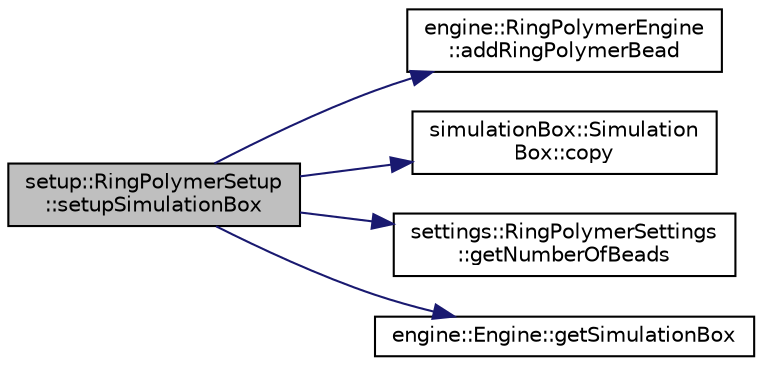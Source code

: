 digraph "setup::RingPolymerSetup::setupSimulationBox"
{
 // LATEX_PDF_SIZE
  edge [fontname="Helvetica",fontsize="10",labelfontname="Helvetica",labelfontsize="10"];
  node [fontname="Helvetica",fontsize="10",shape=record];
  rankdir="LR";
  Node1 [label="setup::RingPolymerSetup\l::setupSimulationBox",height=0.2,width=0.4,color="black", fillcolor="grey75", style="filled", fontcolor="black",tooltip="setup simulation box for ring polymer simulation"];
  Node1 -> Node2 [color="midnightblue",fontsize="10",style="solid",fontname="Helvetica"];
  Node2 [label="engine::RingPolymerEngine\l::addRingPolymerBead",height=0.2,width=0.4,color="black", fillcolor="white", style="filled",URL="$classengine_1_1RingPolymerEngine.html#a4c7cf6f3c53a768dd8f7989e607d9912",tooltip=" "];
  Node1 -> Node3 [color="midnightblue",fontsize="10",style="solid",fontname="Helvetica"];
  Node3 [label="simulationBox::Simulation\lBox::copy",height=0.2,width=0.4,color="black", fillcolor="white", style="filled",URL="$classsimulationBox_1_1SimulationBox.html#afb8665d44758d8b668cb97eaa30d3772",tooltip="copy simulationBox object this"];
  Node1 -> Node4 [color="midnightblue",fontsize="10",style="solid",fontname="Helvetica"];
  Node4 [label="settings::RingPolymerSettings\l::getNumberOfBeads",height=0.2,width=0.4,color="black", fillcolor="white", style="filled",URL="$classsettings_1_1RingPolymerSettings.html#a533e679cc70a74bb935fde57ed96982a",tooltip=" "];
  Node1 -> Node5 [color="midnightblue",fontsize="10",style="solid",fontname="Helvetica"];
  Node5 [label="engine::Engine::getSimulationBox",height=0.2,width=0.4,color="black", fillcolor="white", style="filled",URL="$classengine_1_1Engine.html#ace473cd47266e64aee716132e724bfbc",tooltip=" "];
}
